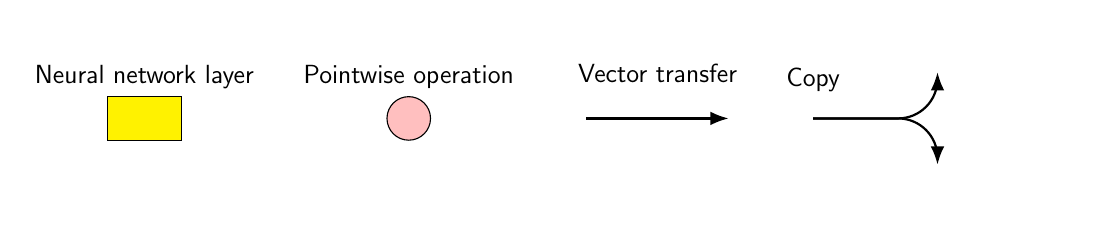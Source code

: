 \begin{tikzpicture}[
    font=\sf \scriptsize,
    >=LaTeX,
    scale = 0.79,
    every node/.style={scale=0.79},
    % Styles
    cell/.style={% For the main box
        rectangle, 
        rounded corners=5mm, 
        draw,
        very thick,
        },
    operator/.style={%For operators like +  and  x
        circle,
        draw,
        inner sep=-0.5pt,
        minimum height =.70cm,
        },
    function/.style={%For functions
        ellipse,
        draw,
        inner sep=1pt
        },
    ct/.style={% For external inputs and outputs
        circle,
        draw,
        line width = .75pt,
        minimum width=1cm,
        inner sep=1pt,
        },
    gt/.style={% For internal inputs
        rectangle,
        draw,
        minimum width=12mm,
        minimum height=7mm,
        inner sep=1pt
        },
    mylabel/.style={% something new that I have learned
        font=\scriptsize\sffamily ,
        opacity = 0.2, 
        size = \large,
        },
    ArrowC1/.style={% Arrows with rounded corners
        rounded corners=10cm,
        thick,
        },
    ArrowC2/.style={% Arrows with big rounded corners
        rounded corners=.5cm,
        thick,
        },
    ]
    
    \node [gt, fill = yellow, opacity = 1.0, label = {\large Neural network  layer}] (ibox4) at (-2.75, 0) {}; 
    \node [operator, fill = pink, opacity = 1.0, label = {\large Pointwise operation}] (mux1) at (1.5, 0) { }; 
    
    % Vector transfer element
    \node [operator, fill = pink, opacity = .0] (n1) at (4.0, 0) { }; 
    \node [operator, fill = pink, opacity = .0] (n2) at (7.0, 0) { }; 
    \draw [->, ArrowC2, opacity = 1.0] (n1) -- (n2) node[midway, above=3.5mm of n1] {\large Vector transfer};
    
    % copy
    \node [operator, fill = pink, opacity = .0] (c1) at (10, 1.1) { }; 
    \node [operator, fill = pink, opacity = .0] (c2) at (10, -1.1) { };
    \node [operator, fill = pink, opacity = .0] (c3) at (8, 0) { }; 
    
    \draw [->, ArrowC2, opacity = 1.0] (c3 -| c1)++(-2., 0) -| (c1) node[above=-0.5mm of c3] {\large Copy};
    \draw [->, ArrowC2, opacity = 1.0] (c3 -| c2)++(-2., 0) -| (c2) ;

    % Concatenate
    \node [operator, fill = pink, opacity = .0] (co1) at (10, 1.0) { }; 
    \node [operator, fill = pink, opacity = .0] (co2) at (10, -1.0) { };
    \node [operator, fill = pink, opacity = .0] (co3) at (12, 0) { }; 
    \end{tikzpicture}